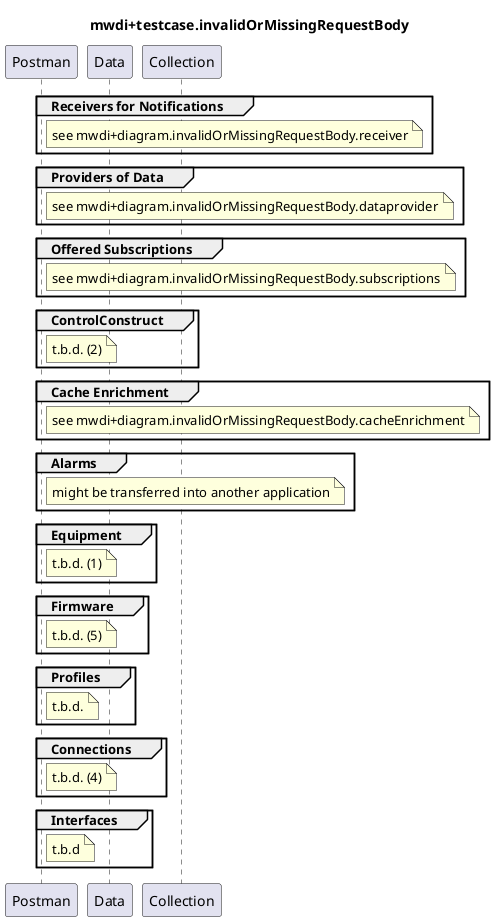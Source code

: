 @startuml mwdi+diagram.invalidOrMissingRequestBody
skinparam responseMessageBelowArrow true

title
mwdi+testcase.invalidOrMissingRequestBody
end title

participant "Postman" as Postman
participant "Data" as Data
participant "Collection" as Collection

group Receivers for Notifications
  note right Postman
    see mwdi+diagram.invalidOrMissingRequestBody.receiver
  end note
end

group Providers of Data
  note right Postman
    see mwdi+diagram.invalidOrMissingRequestBody.dataprovider
  end note
end

group Offered Subscriptions
  note right Postman
    see mwdi+diagram.invalidOrMissingRequestBody.subscriptions
  end note
end

group ControlConstruct
  note right Postman
    t.b.d. (2)
  end note
end

group Cache Enrichment
  note right Postman
    see mwdi+diagram.invalidOrMissingRequestBody.cacheEnrichment
  end note
end

group Alarms
  note right Postman
    might be transferred into another application
  end note
end

group Equipment
  note right Postman
    t.b.d. (1)
  end note
end

group Firmware
  note right Postman
    t.b.d. (5)
  end note
end

group Profiles
  note right Postman
    t.b.d.
  end note
end

group Connections
  note right Postman
    t.b.d. (4)
  end note
end

group Interfaces
  note right Postman
    t.b.d
  end note
end

deactivate Postman

@enduml
